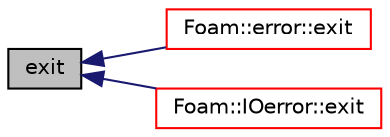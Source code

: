 digraph "exit"
{
  bgcolor="transparent";
  edge [fontname="Helvetica",fontsize="10",labelfontname="Helvetica",labelfontsize="10"];
  node [fontname="Helvetica",fontsize="10",shape=record];
  rankdir="LR";
  Node5311 [label="exit",height=0.2,width=0.4,color="black", fillcolor="grey75", style="filled", fontcolor="black"];
  Node5311 -> Node5312 [dir="back",color="midnightblue",fontsize="10",style="solid",fontname="Helvetica"];
  Node5312 [label="Foam::error::exit",height=0.2,width=0.4,color="red",URL="$a27197.html#a8e05d3ad7f8730ff9a8bab5360fd7854",tooltip="Exit : can be called for any error to exit program. "];
  Node5311 -> Node8557 [dir="back",color="midnightblue",fontsize="10",style="solid",fontname="Helvetica"];
  Node8557 [label="Foam::IOerror::exit",height=0.2,width=0.4,color="red",URL="$a27201.html#a8e05d3ad7f8730ff9a8bab5360fd7854",tooltip="Exit : can be called for any error to exit program. "];
}
